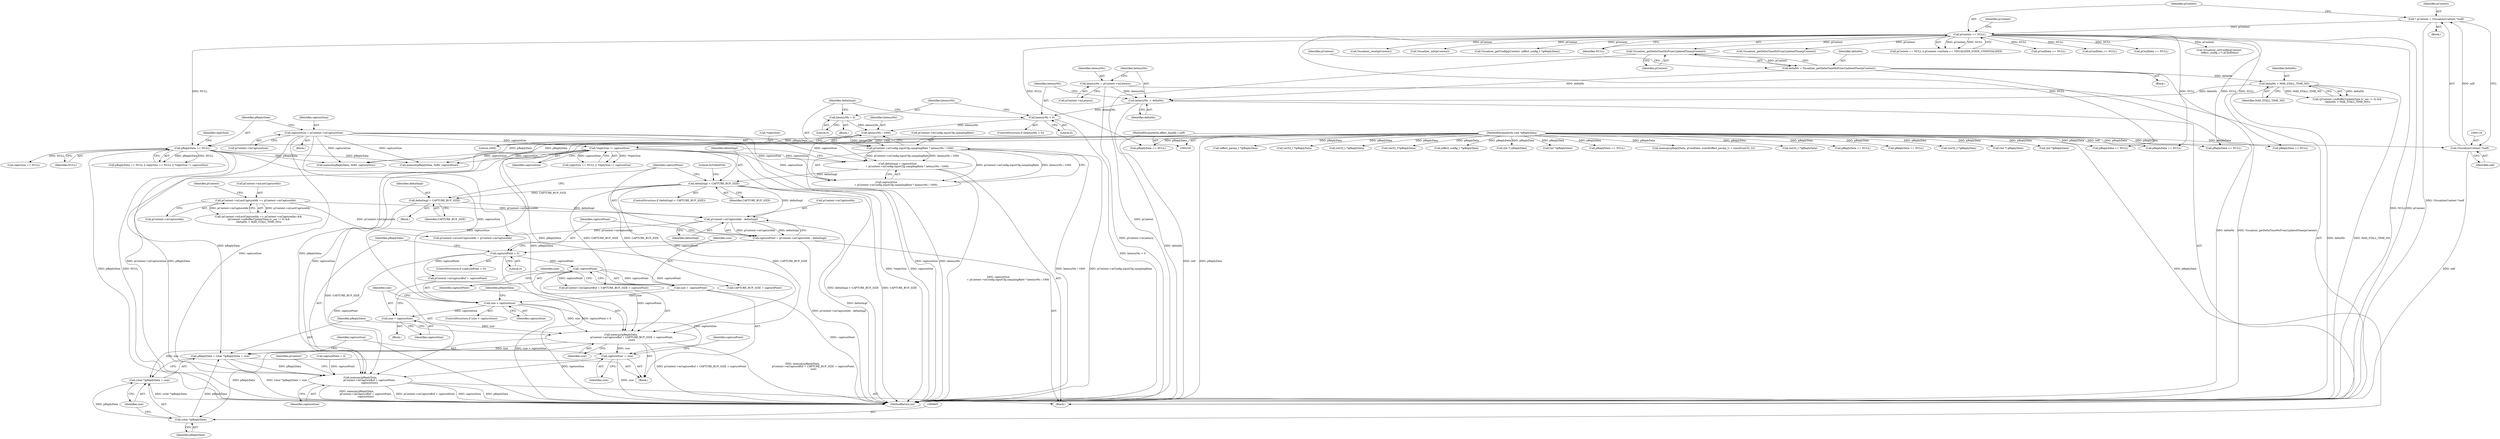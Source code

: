 digraph "0_Android_557bd7bfe6c4895faee09e46fc9b5304a956c8b7@API" {
"1000831" [label="(Call,memcpy(pReplyData,\n                           pContext->mCaptureBuf + CAPTURE_BUF_SIZE + capturePoint,\n                           size))"];
"1000698" [label="(Call,pReplyData == NULL)"];
"1000112" [label="(MethodParameterIn,void *pReplyData)"];
"1000123" [label="(Call,pContext == NULL)"];
"1000115" [label="(Call,* pContext = (VisualizerContext *)self)"];
"1000117" [label="(Call,(VisualizerContext *)self)"];
"1000107" [label="(MethodParameterIn,effect_handle_t self)"];
"1000795" [label="(Call,deltaSmpl > CAPTURE_BUF_SIZE)"];
"1000779" [label="(Call,deltaSmpl = captureSize\n                        + pContext->mConfig.inputCfg.samplingRate * latencyMs / 1000)"];
"1000705" [label="(Call,*replySize != captureSize)"];
"1000691" [label="(Call,captureSize = pContext->mCaptureSize)"];
"1000783" [label="(Call,pContext->mConfig.inputCfg.samplingRate * latencyMs / 1000)"];
"1000791" [label="(Call,latencyMs / 1000)"];
"1000775" [label="(Call,latencyMs = 0)"];
"1000771" [label="(Call,latencyMs < 0)"];
"1000767" [label="(Call,latencyMs -= deltaMs)"];
"1000742" [label="(Call,deltaMs > MAX_STALL_TIME_MS)"];
"1000721" [label="(Call,deltaMs = Visualizer_getDeltaTimeMsFromUpdatedTime(pContext))"];
"1000723" [label="(Call,Visualizer_getDeltaTimeMsFromUpdatedTime(pContext))"];
"1000762" [label="(Call,latencyMs = pContext->mLatency)"];
"1000821" [label="(Call,-capturePoint)"];
"1000814" [label="(Call,capturePoint < 0)"];
"1000806" [label="(Call,capturePoint = pContext->mCaptureIdx - deltaSmpl)"];
"1000808" [label="(Call,pContext->mCaptureIdx - deltaSmpl)"];
"1000727" [label="(Call,pContext->mLastCaptureIdx == pContext->mCaptureIdx)"];
"1000802" [label="(Call,deltaSmpl = CAPTURE_BUF_SIZE)"];
"1000828" [label="(Call,size = captureSize)"];
"1000824" [label="(Call,size > captureSize)"];
"1000819" [label="(Call,size = -capturePoint)"];
"1000841" [label="(Call,pReplyData = (char *)pReplyData + size)"];
"1000854" [label="(Call,memcpy(pReplyData,\n                       pContext->mCaptureBuf + capturePoint,\n                       captureSize))"];
"1000844" [label="(Call,(char *)pReplyData)"];
"1000843" [label="(Call,(char *)pReplyData + size)"];
"1000848" [label="(Call,captureSize -= size)"];
"1000230" [label="(Call,Visualizer_reset(pContext))"];
"1000812" [label="(Identifier,deltaSmpl)"];
"1000771" [label="(Call,latencyMs < 0)"];
"1000880" [label="(Call,pReplyData == NULL)"];
"1000115" [label="(Call,* pContext = (VisualizerContext *)self)"];
"1000862" [label="(Call,pContext->mLastCaptureIdx = pContext->mCaptureIdx)"];
"1000794" [label="(ControlStructure,if (deltaSmpl > CAPTURE_BUF_SIZE))"];
"1000123" [label="(Call,pContext == NULL)"];
"1000808" [label="(Call,pContext->mCaptureIdx - deltaSmpl)"];
"1001050" [label="(Call,(int32_t*)pReplyData)"];
"1000807" [label="(Identifier,capturePoint)"];
"1000225" [label="(Call,(effect_config_t *)pReplyData)"];
"1000742" [label="(Call,deltaMs > MAX_STALL_TIME_MS)"];
"1000769" [label="(Identifier,deltaMs)"];
"1000843" [label="(Call,(char *)pReplyData + size)"];
"1000849" [label="(Identifier,captureSize)"];
"1000162" [label="(Call,Visualizer_init(pContext))"];
"1000773" [label="(Literal,0)"];
"1000708" [label="(Identifier,captureSize)"];
"1000827" [label="(Block,)"];
"1000702" [label="(Call,replySize == NULL)"];
"1000793" [label="(Literal,1000)"];
"1000829" [label="(Identifier,size)"];
"1000803" [label="(Identifier,deltaSmpl)"];
"1000832" [label="(Identifier,pReplyData)"];
"1000816" [label="(Literal,0)"];
"1000195" [label="(Call,(int *) pReplyData)"];
"1000701" [label="(Call,replySize == NULL || *replySize != captureSize)"];
"1000743" [label="(Identifier,deltaMs)"];
"1000821" [label="(Call,-capturePoint)"];
"1000722" [label="(Identifier,deltaMs)"];
"1000141" [label="(Call,pReplyData == NULL)"];
"1000830" [label="(Identifier,captureSize)"];
"1000837" [label="(Call,CAPTURE_BUF_SIZE + capturePoint)"];
"1000802" [label="(Call,deltaSmpl = CAPTURE_BUF_SIZE)"];
"1000223" [label="(Call,Visualizer_getConfig(pContext, (effect_config_t *)pReplyData))"];
"1000800" [label="(Literal,0x534e4554)"];
"1000819" [label="(Call,size = -capturePoint)"];
"1000125" [label="(Identifier,NULL)"];
"1000271" [label="(Call,(int *)pReplyData)"];
"1000824" [label="(Call,size > captureSize)"];
"1000871" [label="(Call,memset(pReplyData, 0x80, captureSize))"];
"1000774" [label="(Block,)"];
"1000117" [label="(Call,(VisualizerContext *)self)"];
"1000925" [label="(Call,Visualizer_getDeltaTimeMsFromUpdatedTime(pContext))"];
"1000814" [label="(Call,capturePoint < 0)"];
"1000797" [label="(Identifier,CAPTURE_BUF_SIZE)"];
"1000279" [label="(Call,pReplyData == NULL)"];
"1000764" [label="(Call,pContext->mLatency)"];
"1000113" [label="(Block,)"];
"1000699" [label="(Identifier,pReplyData)"];
"1000515" [label="(Call,pReplyData == NULL)"];
"1000361" [label="(Call,memcpy(pReplyData, pCmdData, sizeof(effect_param_t) + sizeof(uint32_t)))"];
"1000729" [label="(Identifier,pContext)"];
"1000698" [label="(Call,pReplyData == NULL)"];
"1000792" [label="(Identifier,latencyMs)"];
"1000763" [label="(Identifier,latencyMs)"];
"1000826" [label="(Identifier,captureSize)"];
"1000597" [label="(Call,(int32_t *)pReplyData)"];
"1000337" [label="(Call,pReplyData == NULL)"];
"1000831" [label="(Call,memcpy(pReplyData,\n                           pContext->mCaptureBuf + CAPTURE_BUF_SIZE + capturePoint,\n                           size))"];
"1000122" [label="(Call,pContext == NULL || pContext->mState == VISUALIZER_STATE_UNINITIALIZED)"];
"1000177" [label="(Call,pReplyData == NULL)"];
"1000847" [label="(Identifier,size)"];
"1000728" [label="(Call,pContext->mLastCaptureIdx)"];
"1000755" [label="(Call,memset(pReplyData, 0x80, captureSize))"];
"1001120" [label="(MethodReturn,int)"];
"1000781" [label="(Call,captureSize\n                        + pContext->mConfig.inputCfg.samplingRate * latencyMs / 1000)"];
"1000796" [label="(Identifier,deltaSmpl)"];
"1000112" [label="(MethodParameterIn,void *pReplyData)"];
"1000809" [label="(Call,pContext->mCaptureIdx)"];
"1000768" [label="(Identifier,latencyMs)"];
"1000693" [label="(Call,pContext->mCaptureSize)"];
"1000119" [label="(Identifier,self)"];
"1000236" [label="(Call,pReplyData == NULL)"];
"1000825" [label="(Identifier,size)"];
"1000323" [label="(Call,pCmdData == NULL)"];
"1000820" [label="(Identifier,size)"];
"1000703" [label="(Identifier,replySize)"];
"1000861" [label="(Identifier,captureSize)"];
"1000734" [label="(Call,(pContext->mBufferUpdateTime.tv_sec != 0) &&\n (deltaMs > MAX_STALL_TIME_MS))"];
"1000560" [label="(Call,(int32_t *)pReplyData)"];
"1000159" [label="(Call,(int *) pReplyData)"];
"1000840" [label="(Identifier,size)"];
"1000314" [label="(Call,(int *)pReplyData)"];
"1000727" [label="(Call,pContext->mLastCaptureIdx == pContext->mCaptureIdx)"];
"1000731" [label="(Call,pContext->mCaptureIdx)"];
"1000738" [label="(Identifier,pContext)"];
"1000168" [label="(Call,pCmdData == NULL)"];
"1000691" [label="(Call,captureSize = pContext->mCaptureSize)"];
"1000372" [label="(Call,(effect_param_t *)pReplyData)"];
"1000498" [label="(Call,pCmdData == NULL)"];
"1000719" [label="(Block,)"];
"1000779" [label="(Call,deltaSmpl = captureSize\n                        + pContext->mConfig.inputCfg.samplingRate * latencyMs / 1000)"];
"1000721" [label="(Call,deltaMs = Visualizer_getDeltaTimeMsFromUpdatedTime(pContext))"];
"1000124" [label="(Identifier,pContext)"];
"1000856" [label="(Call,pContext->mCaptureBuf + capturePoint)"];
"1000678" [label="(Call,(int32_t *)pReplyData)"];
"1000855" [label="(Identifier,pReplyData)"];
"1000689" [label="(Block,)"];
"1000841" [label="(Call,pReplyData = (char *)pReplyData + size)"];
"1000116" [label="(Identifier,pContext)"];
"1000795" [label="(Call,deltaSmpl > CAPTURE_BUF_SIZE)"];
"1000744" [label="(Identifier,MAX_STALL_TIME_MS)"];
"1000846" [label="(Identifier,pReplyData)"];
"1000198" [label="(Call,Visualizer_setConfig(pContext,\n (effect_config_t *) pCmdData))"];
"1000798" [label="(Block,)"];
"1000804" [label="(Identifier,CAPTURE_BUF_SIZE)"];
"1000697" [label="(Call,pReplyData == NULL || replySize == NULL || *replySize != captureSize)"];
"1000767" [label="(Call,latencyMs -= deltaMs)"];
"1000854" [label="(Call,memcpy(pReplyData,\n                       pContext->mCaptureBuf + capturePoint,\n                       captureSize))"];
"1000864" [label="(Identifier,pContext)"];
"1000706" [label="(Call,*replySize)"];
"1000775" [label="(Call,latencyMs = 0)"];
"1000533" [label="(Call,(int32_t *)pReplyData)"];
"1000850" [label="(Identifier,size)"];
"1000772" [label="(Identifier,latencyMs)"];
"1000692" [label="(Identifier,captureSize)"];
"1000783" [label="(Call,pContext->mConfig.inputCfg.samplingRate * latencyMs / 1000)"];
"1000726" [label="(Call,(pContext->mLastCaptureIdx == pContext->mCaptureIdx) &&\n (pContext->mBufferUpdateTime.tv_sec != 0) &&\n (deltaMs > MAX_STALL_TIME_MS))"];
"1000780" [label="(Identifier,deltaSmpl)"];
"1000777" [label="(Literal,0)"];
"1000842" [label="(Identifier,pReplyData)"];
"1000791" [label="(Call,latencyMs / 1000)"];
"1000822" [label="(Identifier,capturePoint)"];
"1000806" [label="(Call,capturePoint = pContext->mCaptureIdx - deltaSmpl)"];
"1000760" [label="(Block,)"];
"1000813" [label="(ControlStructure,if (capturePoint < 0))"];
"1000828" [label="(Call,size = captureSize)"];
"1000762" [label="(Call,latencyMs = pContext->mLatency)"];
"1000851" [label="(Call,capturePoint = 0)"];
"1000705" [label="(Call,*replySize != captureSize)"];
"1000700" [label="(Identifier,NULL)"];
"1000107" [label="(MethodParameterIn,effect_handle_t self)"];
"1000784" [label="(Call,pContext->mConfig.inputCfg.samplingRate)"];
"1000770" [label="(ControlStructure,if (latencyMs < 0))"];
"1000815" [label="(Identifier,capturePoint)"];
"1000724" [label="(Identifier,pContext)"];
"1000207" [label="(Call,pReplyData == NULL)"];
"1000776" [label="(Identifier,latencyMs)"];
"1000844" [label="(Call,(char *)pReplyData)"];
"1000833" [label="(Call,pContext->mCaptureBuf + CAPTURE_BUF_SIZE + capturePoint)"];
"1000852" [label="(Identifier,capturePoint)"];
"1000723" [label="(Call,Visualizer_getDeltaTimeMsFromUpdatedTime(pContext))"];
"1000848" [label="(Call,captureSize -= size)"];
"1000823" [label="(ControlStructure,if (size > captureSize))"];
"1000817" [label="(Block,)"];
"1000128" [label="(Identifier,pContext)"];
"1000831" -> "1000817"  [label="AST: "];
"1000831" -> "1000840"  [label="CFG: "];
"1000832" -> "1000831"  [label="AST: "];
"1000833" -> "1000831"  [label="AST: "];
"1000840" -> "1000831"  [label="AST: "];
"1000842" -> "1000831"  [label="CFG: "];
"1000831" -> "1001120"  [label="DDG: pContext->mCaptureBuf + CAPTURE_BUF_SIZE + capturePoint"];
"1000831" -> "1001120"  [label="DDG: memcpy(pReplyData,\n                           pContext->mCaptureBuf + CAPTURE_BUF_SIZE + capturePoint,\n                           size)"];
"1000698" -> "1000831"  [label="DDG: pReplyData"];
"1000112" -> "1000831"  [label="DDG: pReplyData"];
"1000795" -> "1000831"  [label="DDG: CAPTURE_BUF_SIZE"];
"1000821" -> "1000831"  [label="DDG: capturePoint"];
"1000828" -> "1000831"  [label="DDG: size"];
"1000824" -> "1000831"  [label="DDG: size"];
"1000831" -> "1000841"  [label="DDG: size"];
"1000831" -> "1000844"  [label="DDG: pReplyData"];
"1000831" -> "1000843"  [label="DDG: size"];
"1000831" -> "1000848"  [label="DDG: size"];
"1000698" -> "1000697"  [label="AST: "];
"1000698" -> "1000700"  [label="CFG: "];
"1000699" -> "1000698"  [label="AST: "];
"1000700" -> "1000698"  [label="AST: "];
"1000703" -> "1000698"  [label="CFG: "];
"1000697" -> "1000698"  [label="CFG: "];
"1000698" -> "1001120"  [label="DDG: NULL"];
"1000698" -> "1001120"  [label="DDG: pReplyData"];
"1000698" -> "1000697"  [label="DDG: pReplyData"];
"1000698" -> "1000697"  [label="DDG: NULL"];
"1000112" -> "1000698"  [label="DDG: pReplyData"];
"1000123" -> "1000698"  [label="DDG: NULL"];
"1000698" -> "1000702"  [label="DDG: NULL"];
"1000698" -> "1000755"  [label="DDG: pReplyData"];
"1000698" -> "1000854"  [label="DDG: pReplyData"];
"1000698" -> "1000871"  [label="DDG: pReplyData"];
"1000112" -> "1000106"  [label="AST: "];
"1000112" -> "1001120"  [label="DDG: pReplyData"];
"1000112" -> "1000141"  [label="DDG: pReplyData"];
"1000112" -> "1000159"  [label="DDG: pReplyData"];
"1000112" -> "1000177"  [label="DDG: pReplyData"];
"1000112" -> "1000195"  [label="DDG: pReplyData"];
"1000112" -> "1000207"  [label="DDG: pReplyData"];
"1000112" -> "1000225"  [label="DDG: pReplyData"];
"1000112" -> "1000236"  [label="DDG: pReplyData"];
"1000112" -> "1000271"  [label="DDG: pReplyData"];
"1000112" -> "1000279"  [label="DDG: pReplyData"];
"1000112" -> "1000314"  [label="DDG: pReplyData"];
"1000112" -> "1000337"  [label="DDG: pReplyData"];
"1000112" -> "1000361"  [label="DDG: pReplyData"];
"1000112" -> "1000372"  [label="DDG: pReplyData"];
"1000112" -> "1000515"  [label="DDG: pReplyData"];
"1000112" -> "1000533"  [label="DDG: pReplyData"];
"1000112" -> "1000560"  [label="DDG: pReplyData"];
"1000112" -> "1000597"  [label="DDG: pReplyData"];
"1000112" -> "1000678"  [label="DDG: pReplyData"];
"1000112" -> "1000755"  [label="DDG: pReplyData"];
"1000112" -> "1000841"  [label="DDG: pReplyData"];
"1000112" -> "1000844"  [label="DDG: pReplyData"];
"1000112" -> "1000854"  [label="DDG: pReplyData"];
"1000112" -> "1000871"  [label="DDG: pReplyData"];
"1000112" -> "1000880"  [label="DDG: pReplyData"];
"1000112" -> "1001050"  [label="DDG: pReplyData"];
"1000123" -> "1000122"  [label="AST: "];
"1000123" -> "1000125"  [label="CFG: "];
"1000124" -> "1000123"  [label="AST: "];
"1000125" -> "1000123"  [label="AST: "];
"1000128" -> "1000123"  [label="CFG: "];
"1000122" -> "1000123"  [label="CFG: "];
"1000123" -> "1001120"  [label="DDG: NULL"];
"1000123" -> "1001120"  [label="DDG: pContext"];
"1000123" -> "1000122"  [label="DDG: pContext"];
"1000123" -> "1000122"  [label="DDG: NULL"];
"1000115" -> "1000123"  [label="DDG: pContext"];
"1000123" -> "1000141"  [label="DDG: NULL"];
"1000123" -> "1000162"  [label="DDG: pContext"];
"1000123" -> "1000168"  [label="DDG: NULL"];
"1000123" -> "1000198"  [label="DDG: pContext"];
"1000123" -> "1000207"  [label="DDG: NULL"];
"1000123" -> "1000223"  [label="DDG: pContext"];
"1000123" -> "1000230"  [label="DDG: pContext"];
"1000123" -> "1000236"  [label="DDG: NULL"];
"1000123" -> "1000279"  [label="DDG: NULL"];
"1000123" -> "1000323"  [label="DDG: NULL"];
"1000123" -> "1000498"  [label="DDG: NULL"];
"1000123" -> "1000723"  [label="DDG: pContext"];
"1000123" -> "1000880"  [label="DDG: NULL"];
"1000123" -> "1000925"  [label="DDG: pContext"];
"1000115" -> "1000113"  [label="AST: "];
"1000115" -> "1000117"  [label="CFG: "];
"1000116" -> "1000115"  [label="AST: "];
"1000117" -> "1000115"  [label="AST: "];
"1000124" -> "1000115"  [label="CFG: "];
"1000115" -> "1001120"  [label="DDG: (VisualizerContext *)self"];
"1000117" -> "1000115"  [label="DDG: self"];
"1000117" -> "1000119"  [label="CFG: "];
"1000118" -> "1000117"  [label="AST: "];
"1000119" -> "1000117"  [label="AST: "];
"1000117" -> "1001120"  [label="DDG: self"];
"1000107" -> "1000117"  [label="DDG: self"];
"1000107" -> "1000106"  [label="AST: "];
"1000107" -> "1001120"  [label="DDG: self"];
"1000795" -> "1000794"  [label="AST: "];
"1000795" -> "1000797"  [label="CFG: "];
"1000796" -> "1000795"  [label="AST: "];
"1000797" -> "1000795"  [label="AST: "];
"1000800" -> "1000795"  [label="CFG: "];
"1000807" -> "1000795"  [label="CFG: "];
"1000795" -> "1001120"  [label="DDG: deltaSmpl > CAPTURE_BUF_SIZE"];
"1000795" -> "1001120"  [label="DDG: CAPTURE_BUF_SIZE"];
"1000779" -> "1000795"  [label="DDG: deltaSmpl"];
"1000795" -> "1000802"  [label="DDG: CAPTURE_BUF_SIZE"];
"1000795" -> "1000808"  [label="DDG: deltaSmpl"];
"1000795" -> "1000833"  [label="DDG: CAPTURE_BUF_SIZE"];
"1000795" -> "1000837"  [label="DDG: CAPTURE_BUF_SIZE"];
"1000779" -> "1000760"  [label="AST: "];
"1000779" -> "1000781"  [label="CFG: "];
"1000780" -> "1000779"  [label="AST: "];
"1000781" -> "1000779"  [label="AST: "];
"1000796" -> "1000779"  [label="CFG: "];
"1000779" -> "1001120"  [label="DDG: captureSize\n                        + pContext->mConfig.inputCfg.samplingRate * latencyMs / 1000"];
"1000705" -> "1000779"  [label="DDG: captureSize"];
"1000691" -> "1000779"  [label="DDG: captureSize"];
"1000783" -> "1000779"  [label="DDG: pContext->mConfig.inputCfg.samplingRate"];
"1000783" -> "1000779"  [label="DDG: latencyMs / 1000"];
"1000705" -> "1000701"  [label="AST: "];
"1000705" -> "1000708"  [label="CFG: "];
"1000706" -> "1000705"  [label="AST: "];
"1000708" -> "1000705"  [label="AST: "];
"1000701" -> "1000705"  [label="CFG: "];
"1000705" -> "1001120"  [label="DDG: captureSize"];
"1000705" -> "1001120"  [label="DDG: *replySize"];
"1000705" -> "1000701"  [label="DDG: *replySize"];
"1000705" -> "1000701"  [label="DDG: captureSize"];
"1000691" -> "1000705"  [label="DDG: captureSize"];
"1000705" -> "1000755"  [label="DDG: captureSize"];
"1000705" -> "1000781"  [label="DDG: captureSize"];
"1000705" -> "1000824"  [label="DDG: captureSize"];
"1000705" -> "1000854"  [label="DDG: captureSize"];
"1000705" -> "1000871"  [label="DDG: captureSize"];
"1000691" -> "1000689"  [label="AST: "];
"1000691" -> "1000693"  [label="CFG: "];
"1000692" -> "1000691"  [label="AST: "];
"1000693" -> "1000691"  [label="AST: "];
"1000699" -> "1000691"  [label="CFG: "];
"1000691" -> "1001120"  [label="DDG: pContext->mCaptureSize"];
"1000691" -> "1001120"  [label="DDG: captureSize"];
"1000691" -> "1000755"  [label="DDG: captureSize"];
"1000691" -> "1000781"  [label="DDG: captureSize"];
"1000691" -> "1000824"  [label="DDG: captureSize"];
"1000691" -> "1000854"  [label="DDG: captureSize"];
"1000691" -> "1000871"  [label="DDG: captureSize"];
"1000783" -> "1000781"  [label="AST: "];
"1000783" -> "1000791"  [label="CFG: "];
"1000784" -> "1000783"  [label="AST: "];
"1000791" -> "1000783"  [label="AST: "];
"1000781" -> "1000783"  [label="CFG: "];
"1000783" -> "1001120"  [label="DDG: latencyMs / 1000"];
"1000783" -> "1001120"  [label="DDG: pContext->mConfig.inputCfg.samplingRate"];
"1000783" -> "1000781"  [label="DDG: pContext->mConfig.inputCfg.samplingRate"];
"1000783" -> "1000781"  [label="DDG: latencyMs / 1000"];
"1000791" -> "1000783"  [label="DDG: latencyMs"];
"1000791" -> "1000783"  [label="DDG: 1000"];
"1000791" -> "1000793"  [label="CFG: "];
"1000792" -> "1000791"  [label="AST: "];
"1000793" -> "1000791"  [label="AST: "];
"1000791" -> "1001120"  [label="DDG: latencyMs"];
"1000775" -> "1000791"  [label="DDG: latencyMs"];
"1000771" -> "1000791"  [label="DDG: latencyMs"];
"1000775" -> "1000774"  [label="AST: "];
"1000775" -> "1000777"  [label="CFG: "];
"1000776" -> "1000775"  [label="AST: "];
"1000777" -> "1000775"  [label="AST: "];
"1000780" -> "1000775"  [label="CFG: "];
"1000771" -> "1000770"  [label="AST: "];
"1000771" -> "1000773"  [label="CFG: "];
"1000772" -> "1000771"  [label="AST: "];
"1000773" -> "1000771"  [label="AST: "];
"1000776" -> "1000771"  [label="CFG: "];
"1000780" -> "1000771"  [label="CFG: "];
"1000771" -> "1001120"  [label="DDG: latencyMs < 0"];
"1000767" -> "1000771"  [label="DDG: latencyMs"];
"1000767" -> "1000760"  [label="AST: "];
"1000767" -> "1000769"  [label="CFG: "];
"1000768" -> "1000767"  [label="AST: "];
"1000769" -> "1000767"  [label="AST: "];
"1000772" -> "1000767"  [label="CFG: "];
"1000767" -> "1001120"  [label="DDG: deltaMs"];
"1000742" -> "1000767"  [label="DDG: deltaMs"];
"1000721" -> "1000767"  [label="DDG: deltaMs"];
"1000762" -> "1000767"  [label="DDG: latencyMs"];
"1000742" -> "1000734"  [label="AST: "];
"1000742" -> "1000744"  [label="CFG: "];
"1000743" -> "1000742"  [label="AST: "];
"1000744" -> "1000742"  [label="AST: "];
"1000734" -> "1000742"  [label="CFG: "];
"1000742" -> "1001120"  [label="DDG: MAX_STALL_TIME_MS"];
"1000742" -> "1001120"  [label="DDG: deltaMs"];
"1000742" -> "1000734"  [label="DDG: deltaMs"];
"1000742" -> "1000734"  [label="DDG: MAX_STALL_TIME_MS"];
"1000721" -> "1000742"  [label="DDG: deltaMs"];
"1000721" -> "1000719"  [label="AST: "];
"1000721" -> "1000723"  [label="CFG: "];
"1000722" -> "1000721"  [label="AST: "];
"1000723" -> "1000721"  [label="AST: "];
"1000729" -> "1000721"  [label="CFG: "];
"1000721" -> "1001120"  [label="DDG: deltaMs"];
"1000721" -> "1001120"  [label="DDG: Visualizer_getDeltaTimeMsFromUpdatedTime(pContext)"];
"1000723" -> "1000721"  [label="DDG: pContext"];
"1000723" -> "1000724"  [label="CFG: "];
"1000724" -> "1000723"  [label="AST: "];
"1000723" -> "1001120"  [label="DDG: pContext"];
"1000762" -> "1000760"  [label="AST: "];
"1000762" -> "1000764"  [label="CFG: "];
"1000763" -> "1000762"  [label="AST: "];
"1000764" -> "1000762"  [label="AST: "];
"1000768" -> "1000762"  [label="CFG: "];
"1000762" -> "1001120"  [label="DDG: pContext->mLatency"];
"1000821" -> "1000819"  [label="AST: "];
"1000821" -> "1000822"  [label="CFG: "];
"1000822" -> "1000821"  [label="AST: "];
"1000819" -> "1000821"  [label="CFG: "];
"1000821" -> "1000819"  [label="DDG: capturePoint"];
"1000814" -> "1000821"  [label="DDG: capturePoint"];
"1000821" -> "1000833"  [label="DDG: capturePoint"];
"1000821" -> "1000837"  [label="DDG: capturePoint"];
"1000814" -> "1000813"  [label="AST: "];
"1000814" -> "1000816"  [label="CFG: "];
"1000815" -> "1000814"  [label="AST: "];
"1000816" -> "1000814"  [label="AST: "];
"1000820" -> "1000814"  [label="CFG: "];
"1000855" -> "1000814"  [label="CFG: "];
"1000814" -> "1001120"  [label="DDG: capturePoint < 0"];
"1000806" -> "1000814"  [label="DDG: capturePoint"];
"1000814" -> "1000854"  [label="DDG: capturePoint"];
"1000814" -> "1000856"  [label="DDG: capturePoint"];
"1000806" -> "1000760"  [label="AST: "];
"1000806" -> "1000808"  [label="CFG: "];
"1000807" -> "1000806"  [label="AST: "];
"1000808" -> "1000806"  [label="AST: "];
"1000815" -> "1000806"  [label="CFG: "];
"1000806" -> "1001120"  [label="DDG: pContext->mCaptureIdx - deltaSmpl"];
"1000808" -> "1000806"  [label="DDG: pContext->mCaptureIdx"];
"1000808" -> "1000806"  [label="DDG: deltaSmpl"];
"1000808" -> "1000812"  [label="CFG: "];
"1000809" -> "1000808"  [label="AST: "];
"1000812" -> "1000808"  [label="AST: "];
"1000808" -> "1001120"  [label="DDG: deltaSmpl"];
"1000727" -> "1000808"  [label="DDG: pContext->mCaptureIdx"];
"1000802" -> "1000808"  [label="DDG: deltaSmpl"];
"1000808" -> "1000862"  [label="DDG: pContext->mCaptureIdx"];
"1000727" -> "1000726"  [label="AST: "];
"1000727" -> "1000731"  [label="CFG: "];
"1000728" -> "1000727"  [label="AST: "];
"1000731" -> "1000727"  [label="AST: "];
"1000738" -> "1000727"  [label="CFG: "];
"1000726" -> "1000727"  [label="CFG: "];
"1000727" -> "1000726"  [label="DDG: pContext->mLastCaptureIdx"];
"1000727" -> "1000726"  [label="DDG: pContext->mCaptureIdx"];
"1000727" -> "1000862"  [label="DDG: pContext->mCaptureIdx"];
"1000802" -> "1000798"  [label="AST: "];
"1000802" -> "1000804"  [label="CFG: "];
"1000803" -> "1000802"  [label="AST: "];
"1000804" -> "1000802"  [label="AST: "];
"1000807" -> "1000802"  [label="CFG: "];
"1000802" -> "1001120"  [label="DDG: CAPTURE_BUF_SIZE"];
"1000828" -> "1000827"  [label="AST: "];
"1000828" -> "1000830"  [label="CFG: "];
"1000829" -> "1000828"  [label="AST: "];
"1000830" -> "1000828"  [label="AST: "];
"1000832" -> "1000828"  [label="CFG: "];
"1000824" -> "1000828"  [label="DDG: captureSize"];
"1000824" -> "1000823"  [label="AST: "];
"1000824" -> "1000826"  [label="CFG: "];
"1000825" -> "1000824"  [label="AST: "];
"1000826" -> "1000824"  [label="AST: "];
"1000829" -> "1000824"  [label="CFG: "];
"1000832" -> "1000824"  [label="CFG: "];
"1000824" -> "1001120"  [label="DDG: size > captureSize"];
"1000819" -> "1000824"  [label="DDG: size"];
"1000824" -> "1000848"  [label="DDG: captureSize"];
"1000819" -> "1000817"  [label="AST: "];
"1000820" -> "1000819"  [label="AST: "];
"1000825" -> "1000819"  [label="CFG: "];
"1000819" -> "1001120"  [label="DDG: -capturePoint"];
"1000841" -> "1000817"  [label="AST: "];
"1000841" -> "1000843"  [label="CFG: "];
"1000842" -> "1000841"  [label="AST: "];
"1000843" -> "1000841"  [label="AST: "];
"1000849" -> "1000841"  [label="CFG: "];
"1000841" -> "1001120"  [label="DDG: (char *)pReplyData + size"];
"1000844" -> "1000841"  [label="DDG: pReplyData"];
"1000841" -> "1000854"  [label="DDG: pReplyData"];
"1000854" -> "1000760"  [label="AST: "];
"1000854" -> "1000861"  [label="CFG: "];
"1000855" -> "1000854"  [label="AST: "];
"1000856" -> "1000854"  [label="AST: "];
"1000861" -> "1000854"  [label="AST: "];
"1000864" -> "1000854"  [label="CFG: "];
"1000854" -> "1001120"  [label="DDG: pReplyData"];
"1000854" -> "1001120"  [label="DDG: memcpy(pReplyData,\n                       pContext->mCaptureBuf + capturePoint,\n                       captureSize)"];
"1000854" -> "1001120"  [label="DDG: pContext->mCaptureBuf + capturePoint"];
"1000854" -> "1001120"  [label="DDG: captureSize"];
"1000851" -> "1000854"  [label="DDG: capturePoint"];
"1000848" -> "1000854"  [label="DDG: captureSize"];
"1000844" -> "1000843"  [label="AST: "];
"1000844" -> "1000846"  [label="CFG: "];
"1000845" -> "1000844"  [label="AST: "];
"1000846" -> "1000844"  [label="AST: "];
"1000847" -> "1000844"  [label="CFG: "];
"1000844" -> "1000843"  [label="DDG: pReplyData"];
"1000843" -> "1000847"  [label="CFG: "];
"1000847" -> "1000843"  [label="AST: "];
"1000843" -> "1001120"  [label="DDG: (char *)pReplyData"];
"1000848" -> "1000817"  [label="AST: "];
"1000848" -> "1000850"  [label="CFG: "];
"1000849" -> "1000848"  [label="AST: "];
"1000850" -> "1000848"  [label="AST: "];
"1000852" -> "1000848"  [label="CFG: "];
"1000848" -> "1001120"  [label="DDG: size"];
}
